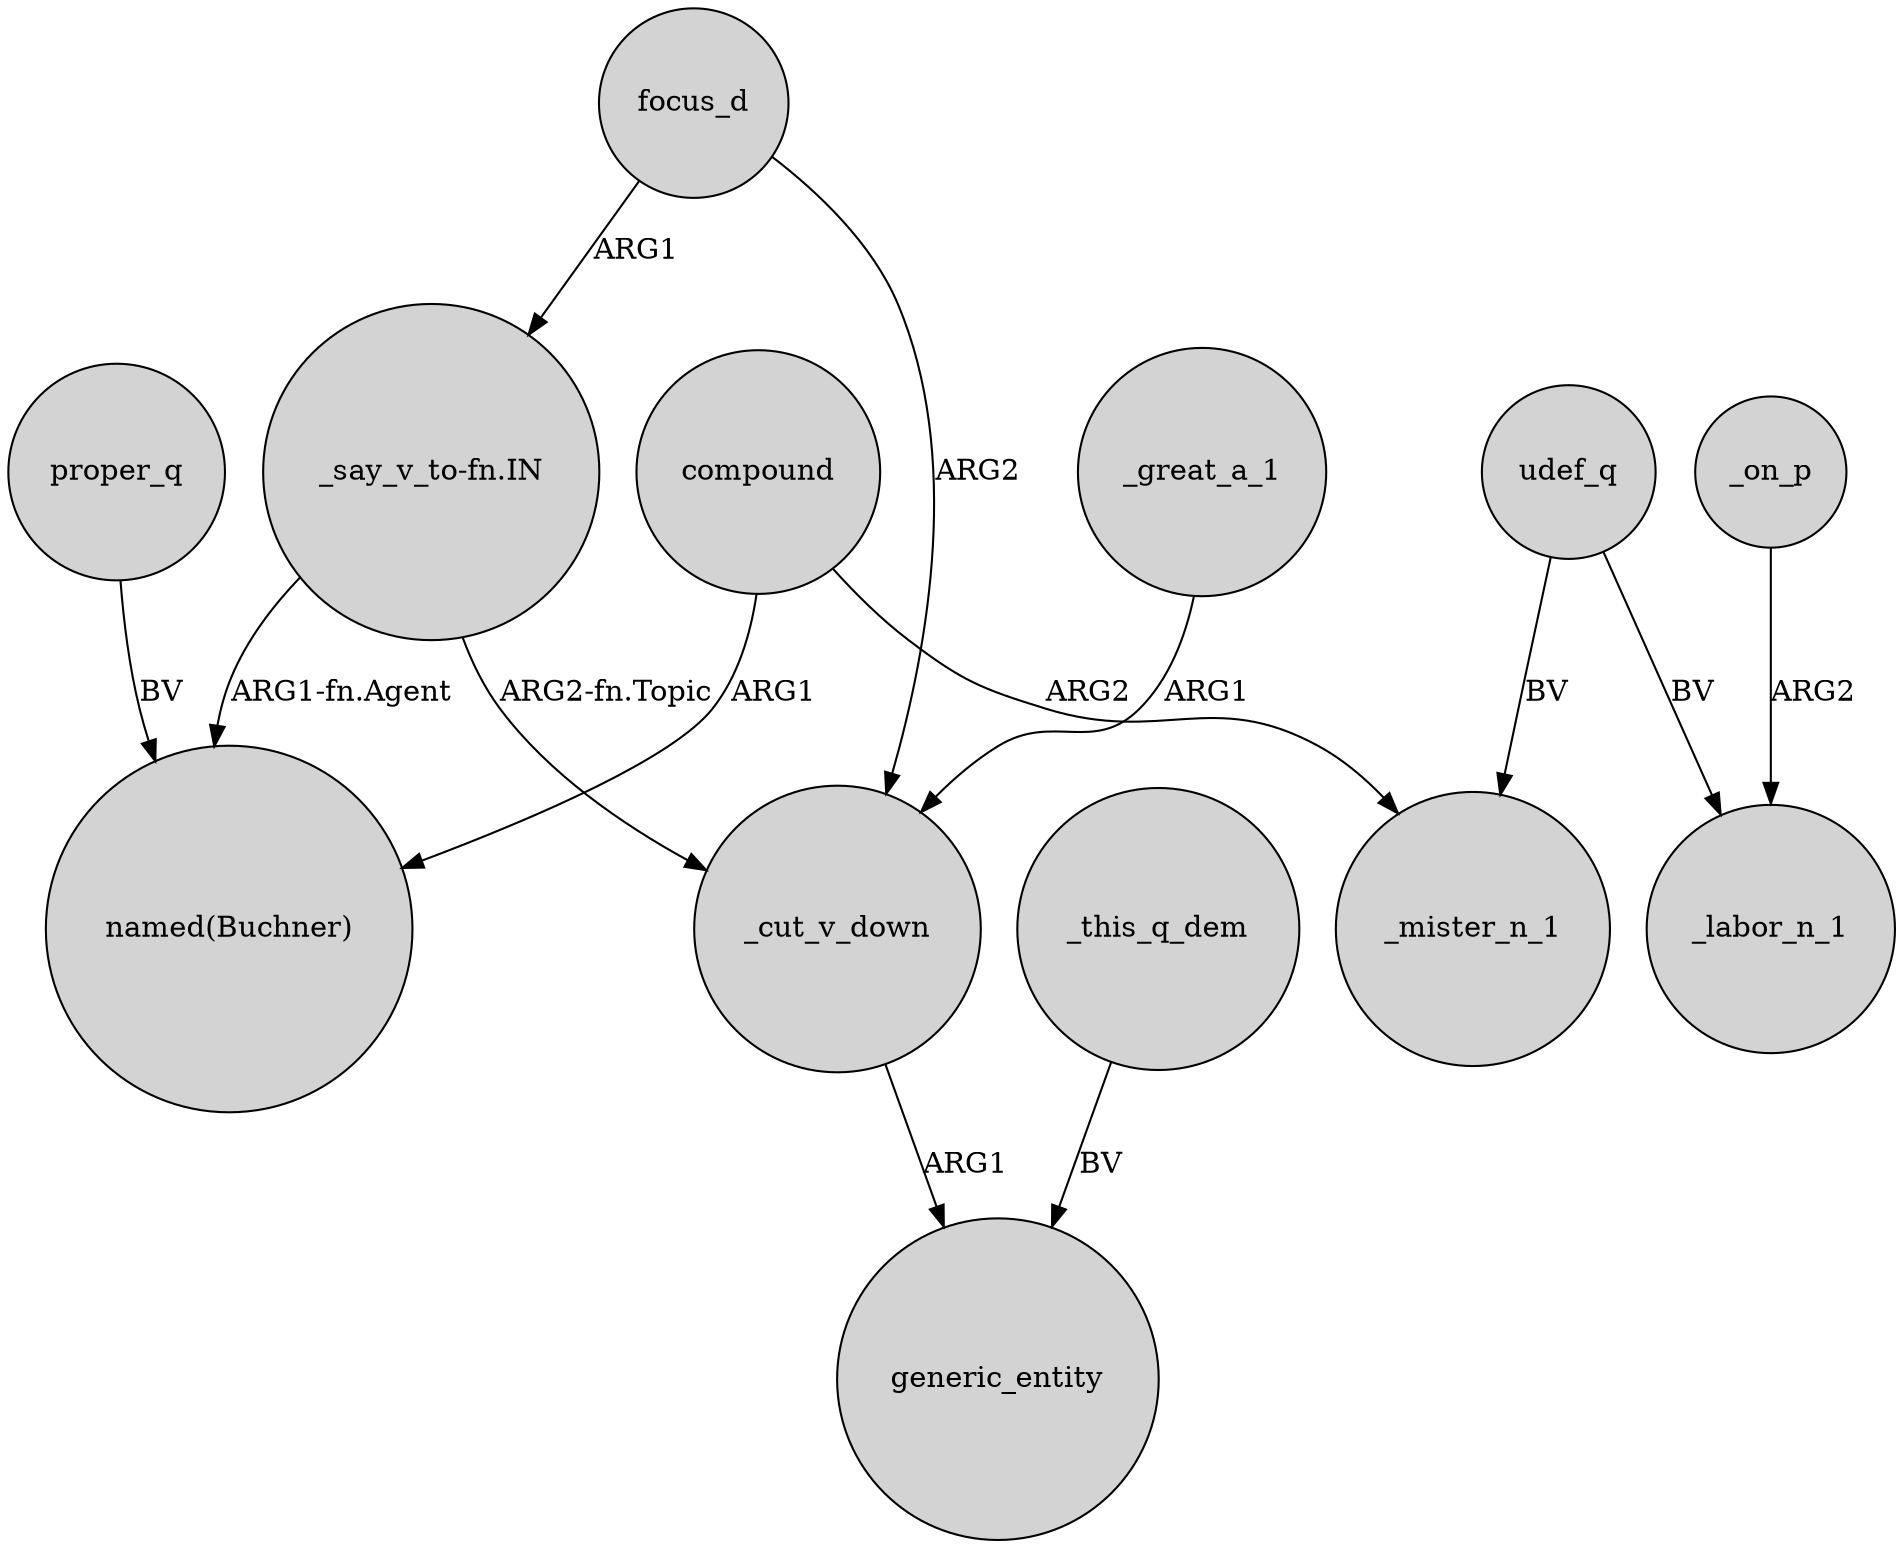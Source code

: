 digraph {
	node [shape=circle style=filled]
	compound -> "named(Buchner)" [label=ARG1]
	udef_q -> _mister_n_1 [label=BV]
	focus_d -> _cut_v_down [label=ARG2]
	_this_q_dem -> generic_entity [label=BV]
	_cut_v_down -> generic_entity [label=ARG1]
	_great_a_1 -> _cut_v_down [label=ARG1]
	"_say_v_to-fn.IN" -> _cut_v_down [label="ARG2-fn.Topic"]
	_on_p -> _labor_n_1 [label=ARG2]
	proper_q -> "named(Buchner)" [label=BV]
	udef_q -> _labor_n_1 [label=BV]
	compound -> _mister_n_1 [label=ARG2]
	"_say_v_to-fn.IN" -> "named(Buchner)" [label="ARG1-fn.Agent"]
	focus_d -> "_say_v_to-fn.IN" [label=ARG1]
}
